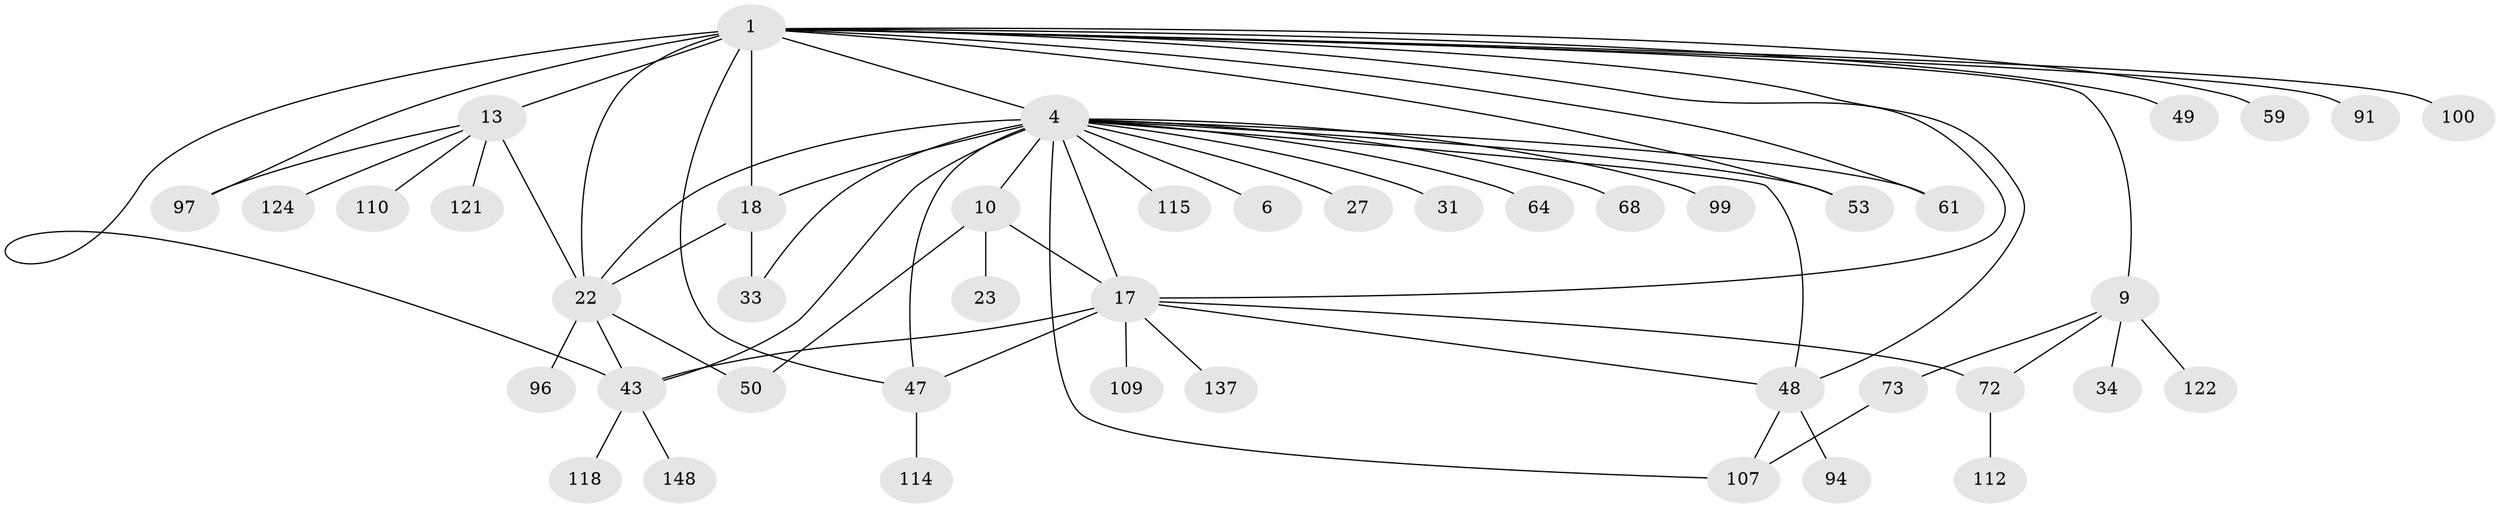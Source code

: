 // original degree distribution, {6: 0.040268456375838924, 8: 0.006711409395973154, 5: 0.053691275167785234, 2: 0.3422818791946309, 4: 0.11409395973154363, 3: 0.174496644295302, 7: 0.006711409395973154, 1: 0.26174496644295303}
// Generated by graph-tools (version 1.1) at 2025/16/03/04/25 18:16:52]
// undirected, 44 vertices, 64 edges
graph export_dot {
graph [start="1"]
  node [color=gray90,style=filled];
  1 [super="+3+2+8+38"];
  4 [super="+149+5+12+7"];
  6 [super="+81"];
  9 [super="+36+45+20"];
  10 [super="+16+35+29"];
  13 [super="+88+113+95+54+119+26"];
  17 [super="+46+30+24"];
  18 [super="+125+42+25"];
  22 [super="+139+39"];
  23;
  27 [super="+147"];
  31;
  33 [super="+80"];
  34 [super="+60"];
  43 [super="+63+79+62"];
  47 [super="+52"];
  48 [super="+51"];
  49 [super="+145+108+74"];
  50 [super="+129"];
  53 [super="+111"];
  59 [super="+133"];
  61;
  64;
  68;
  72 [super="+78"];
  73 [super="+106"];
  91;
  94;
  96;
  97 [super="+116"];
  99 [super="+136"];
  100 [super="+105"];
  107 [super="+134"];
  109;
  110;
  112;
  114;
  115;
  118;
  121;
  122;
  124;
  137;
  148;
  1 -- 59;
  1 -- 13 [weight=4];
  1 -- 97;
  1 -- 100;
  1 -- 4 [weight=4];
  1 -- 48;
  1 -- 49;
  1 -- 22 [weight=3];
  1 -- 43 [weight=3];
  1 -- 17;
  1 -- 91;
  1 -- 61;
  1 -- 9;
  1 -- 47;
  1 -- 53;
  1 -- 18 [weight=2];
  4 -- 18 [weight=2];
  4 -- 115;
  4 -- 6;
  4 -- 10;
  4 -- 33 [weight=2];
  4 -- 107;
  4 -- 47;
  4 -- 48 [weight=2];
  4 -- 17;
  4 -- 53 [weight=2];
  4 -- 22 [weight=2];
  4 -- 27;
  4 -- 61;
  4 -- 31;
  4 -- 64;
  4 -- 99;
  4 -- 68;
  4 -- 43;
  9 -- 73;
  9 -- 122;
  9 -- 72;
  9 -- 34;
  10 -- 50;
  10 -- 23;
  10 -- 17 [weight=2];
  13 -- 97 [weight=2];
  13 -- 121;
  13 -- 110;
  13 -- 22;
  13 -- 124;
  17 -- 137;
  17 -- 48;
  17 -- 72;
  17 -- 47;
  17 -- 43;
  17 -- 109;
  18 -- 33;
  18 -- 22;
  22 -- 43;
  22 -- 96 [weight=2];
  22 -- 50;
  43 -- 148;
  43 -- 118;
  47 -- 114;
  48 -- 94;
  48 -- 107;
  72 -- 112;
  73 -- 107;
}
